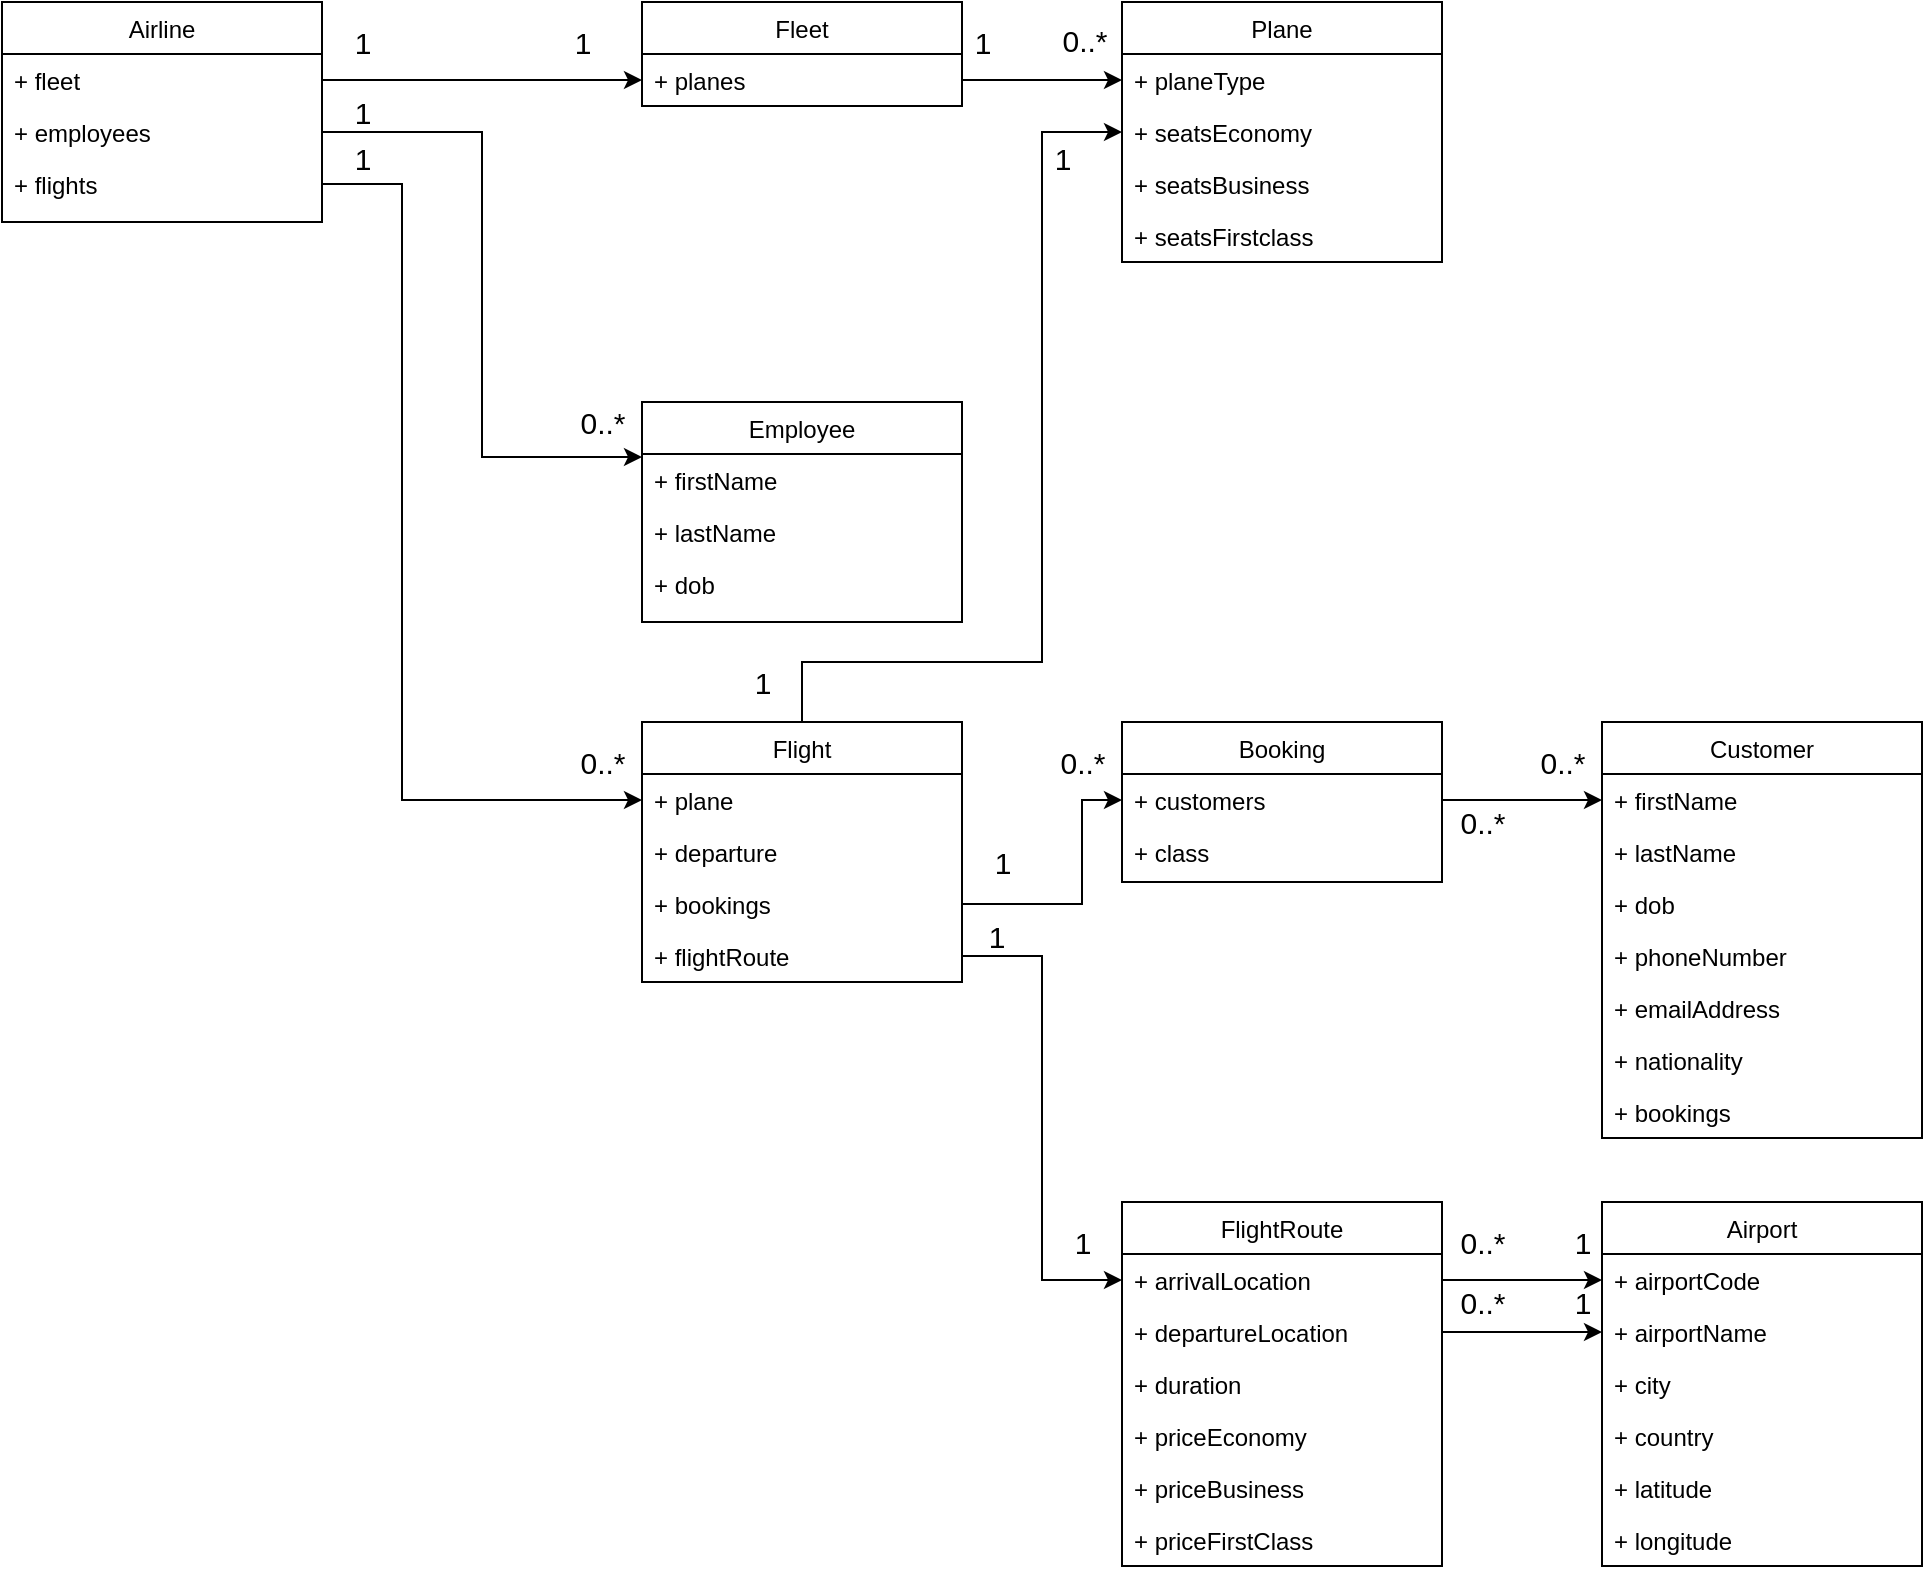 <mxfile version="14.7.4" type="embed"><diagram id="C5RBs43oDa-KdzZeNtuy" name="Page-1"><mxGraphModel dx="1096" dy="737" grid="1" gridSize="10" guides="1" tooltips="1" connect="1" arrows="1" fold="1" page="1" pageScale="1" pageWidth="2339" pageHeight="3300" math="0" shadow="0"><root><mxCell id="WIyWlLk6GJQsqaUBKTNV-0"/><mxCell id="WIyWlLk6GJQsqaUBKTNV-1" parent="WIyWlLk6GJQsqaUBKTNV-0"/><mxCell id="zkfFHV4jXpPFQw0GAbJ--17" value="Airline" style="swimlane;fontStyle=0;align=center;verticalAlign=top;childLayout=stackLayout;horizontal=1;startSize=26;horizontalStack=0;resizeParent=1;resizeLast=0;collapsible=1;marginBottom=0;rounded=0;shadow=0;strokeWidth=1;" parent="WIyWlLk6GJQsqaUBKTNV-1" vertex="1"><mxGeometry x="560" y="520" width="160" height="110" as="geometry"><mxRectangle x="560" y="520" width="160" height="26" as="alternateBounds"/></mxGeometry></mxCell><mxCell id="zkfFHV4jXpPFQw0GAbJ--20" value="+ fleet" style="text;align=left;verticalAlign=top;spacingLeft=4;spacingRight=4;overflow=hidden;rotatable=0;points=[[0,0.5],[1,0.5]];portConstraint=eastwest;rounded=0;shadow=0;html=0;" parent="zkfFHV4jXpPFQw0GAbJ--17" vertex="1"><mxGeometry y="26" width="160" height="26" as="geometry"/></mxCell><mxCell id="zkfFHV4jXpPFQw0GAbJ--21" value="+ employees" style="text;align=left;verticalAlign=top;spacingLeft=4;spacingRight=4;overflow=hidden;rotatable=0;points=[[0,0.5],[1,0.5]];portConstraint=eastwest;rounded=0;shadow=0;html=0;" parent="zkfFHV4jXpPFQw0GAbJ--17" vertex="1"><mxGeometry y="52" width="160" height="26" as="geometry"/></mxCell><mxCell id="zkfFHV4jXpPFQw0GAbJ--22" value="+ flights" style="text;align=left;verticalAlign=top;spacingLeft=4;spacingRight=4;overflow=hidden;rotatable=0;points=[[0,0.5],[1,0.5]];portConstraint=eastwest;rounded=0;shadow=0;html=0;" parent="zkfFHV4jXpPFQw0GAbJ--17" vertex="1"><mxGeometry y="78" width="160" height="26" as="geometry"/></mxCell><mxCell id="qUsb-Or9NkMAYd_KjXbj-0" value="Employee" style="swimlane;fontStyle=0;align=center;verticalAlign=top;childLayout=stackLayout;horizontal=1;startSize=26;horizontalStack=0;resizeParent=1;resizeLast=0;collapsible=1;marginBottom=0;rounded=0;shadow=0;strokeWidth=1;" parent="WIyWlLk6GJQsqaUBKTNV-1" vertex="1"><mxGeometry x="880" y="720" width="160" height="110" as="geometry"><mxRectangle x="230" y="140" width="160" height="26" as="alternateBounds"/></mxGeometry></mxCell><mxCell id="qUsb-Or9NkMAYd_KjXbj-1" value="+ firstName" style="text;align=left;verticalAlign=top;spacingLeft=4;spacingRight=4;overflow=hidden;rotatable=0;points=[[0,0.5],[1,0.5]];portConstraint=eastwest;" parent="qUsb-Or9NkMAYd_KjXbj-0" vertex="1"><mxGeometry y="26" width="160" height="26" as="geometry"/></mxCell><mxCell id="qUsb-Or9NkMAYd_KjXbj-2" value="+ lastName" style="text;align=left;verticalAlign=top;spacingLeft=4;spacingRight=4;overflow=hidden;rotatable=0;points=[[0,0.5],[1,0.5]];portConstraint=eastwest;rounded=0;shadow=0;html=0;" parent="qUsb-Or9NkMAYd_KjXbj-0" vertex="1"><mxGeometry y="52" width="160" height="26" as="geometry"/></mxCell><mxCell id="qUsb-Or9NkMAYd_KjXbj-3" value="+ dob" style="text;align=left;verticalAlign=top;spacingLeft=4;spacingRight=4;overflow=hidden;rotatable=0;points=[[0,0.5],[1,0.5]];portConstraint=eastwest;rounded=0;shadow=0;html=0;" parent="qUsb-Or9NkMAYd_KjXbj-0" vertex="1"><mxGeometry y="78" width="160" height="26" as="geometry"/></mxCell><mxCell id="qUsb-Or9NkMAYd_KjXbj-7" value="Fleet" style="swimlane;fontStyle=0;align=center;verticalAlign=top;childLayout=stackLayout;horizontal=1;startSize=26;horizontalStack=0;resizeParent=1;resizeLast=0;collapsible=1;marginBottom=0;rounded=0;shadow=0;strokeWidth=1;" parent="WIyWlLk6GJQsqaUBKTNV-1" vertex="1"><mxGeometry x="880" y="520" width="160" height="52" as="geometry"><mxRectangle x="230" y="140" width="160" height="26" as="alternateBounds"/></mxGeometry></mxCell><mxCell id="qUsb-Or9NkMAYd_KjXbj-8" value="+ planes" style="text;align=left;verticalAlign=top;spacingLeft=4;spacingRight=4;overflow=hidden;rotatable=0;points=[[0,0.5],[1,0.5]];portConstraint=eastwest;" parent="qUsb-Or9NkMAYd_KjXbj-7" vertex="1"><mxGeometry y="26" width="160" height="26" as="geometry"/></mxCell><mxCell id="qUsb-Or9NkMAYd_KjXbj-13" value="Plane" style="swimlane;fontStyle=0;align=center;verticalAlign=top;childLayout=stackLayout;horizontal=1;startSize=26;horizontalStack=0;resizeParent=1;resizeLast=0;collapsible=1;marginBottom=0;rounded=0;shadow=0;strokeWidth=1;" parent="WIyWlLk6GJQsqaUBKTNV-1" vertex="1"><mxGeometry x="1120" y="520" width="160" height="130" as="geometry"><mxRectangle x="230" y="140" width="160" height="26" as="alternateBounds"/></mxGeometry></mxCell><mxCell id="qUsb-Or9NkMAYd_KjXbj-14" value="+ planeType" style="text;align=left;verticalAlign=top;spacingLeft=4;spacingRight=4;overflow=hidden;rotatable=0;points=[[0,0.5],[1,0.5]];portConstraint=eastwest;" parent="qUsb-Or9NkMAYd_KjXbj-13" vertex="1"><mxGeometry y="26" width="160" height="26" as="geometry"/></mxCell><mxCell id="qUsb-Or9NkMAYd_KjXbj-15" value="+ seatsEconomy" style="text;align=left;verticalAlign=top;spacingLeft=4;spacingRight=4;overflow=hidden;rotatable=0;points=[[0,0.5],[1,0.5]];portConstraint=eastwest;rounded=0;shadow=0;html=0;" parent="qUsb-Or9NkMAYd_KjXbj-13" vertex="1"><mxGeometry y="52" width="160" height="26" as="geometry"/></mxCell><mxCell id="qUsb-Or9NkMAYd_KjXbj-16" value="+ seatsBusiness" style="text;align=left;verticalAlign=top;spacingLeft=4;spacingRight=4;overflow=hidden;rotatable=0;points=[[0,0.5],[1,0.5]];portConstraint=eastwest;rounded=0;shadow=0;html=0;" parent="qUsb-Or9NkMAYd_KjXbj-13" vertex="1"><mxGeometry y="78" width="160" height="26" as="geometry"/></mxCell><mxCell id="qUsb-Or9NkMAYd_KjXbj-17" value="+ seatsFirstclass" style="text;align=left;verticalAlign=top;spacingLeft=4;spacingRight=4;overflow=hidden;rotatable=0;points=[[0,0.5],[1,0.5]];portConstraint=eastwest;rounded=0;shadow=0;html=0;" parent="qUsb-Or9NkMAYd_KjXbj-13" vertex="1"><mxGeometry y="104" width="160" height="26" as="geometry"/></mxCell><mxCell id="qUsb-Or9NkMAYd_KjXbj-19" value="Booking" style="swimlane;fontStyle=0;align=center;verticalAlign=top;childLayout=stackLayout;horizontal=1;startSize=26;horizontalStack=0;resizeParent=1;resizeLast=0;collapsible=1;marginBottom=0;rounded=0;shadow=0;strokeWidth=1;" parent="WIyWlLk6GJQsqaUBKTNV-1" vertex="1"><mxGeometry x="1120" y="880" width="160" height="80" as="geometry"><mxRectangle x="230" y="140" width="160" height="26" as="alternateBounds"/></mxGeometry></mxCell><mxCell id="qUsb-Or9NkMAYd_KjXbj-40" value="+ customers" style="text;align=left;verticalAlign=top;spacingLeft=4;spacingRight=4;overflow=hidden;rotatable=0;points=[[0,0.5],[1,0.5]];portConstraint=eastwest;" parent="qUsb-Or9NkMAYd_KjXbj-19" vertex="1"><mxGeometry y="26" width="160" height="26" as="geometry"/></mxCell><mxCell id="qUsb-Or9NkMAYd_KjXbj-79" value="+ class" style="text;align=left;verticalAlign=top;spacingLeft=4;spacingRight=4;overflow=hidden;rotatable=0;points=[[0,0.5],[1,0.5]];portConstraint=eastwest;" parent="qUsb-Or9NkMAYd_KjXbj-19" vertex="1"><mxGeometry y="52" width="160" height="26" as="geometry"/></mxCell><mxCell id="qUsb-Or9NkMAYd_KjXbj-24" value="Customer" style="swimlane;fontStyle=0;align=center;verticalAlign=top;childLayout=stackLayout;horizontal=1;startSize=26;horizontalStack=0;resizeParent=1;resizeLast=0;collapsible=1;marginBottom=0;rounded=0;shadow=0;strokeWidth=1;" parent="WIyWlLk6GJQsqaUBKTNV-1" vertex="1"><mxGeometry x="1360" y="880" width="160" height="208" as="geometry"><mxRectangle x="230" y="140" width="160" height="26" as="alternateBounds"/></mxGeometry></mxCell><mxCell id="qUsb-Or9NkMAYd_KjXbj-32" value="+ firstName" style="text;align=left;verticalAlign=top;spacingLeft=4;spacingRight=4;overflow=hidden;rotatable=0;points=[[0,0.5],[1,0.5]];portConstraint=eastwest;" parent="qUsb-Or9NkMAYd_KjXbj-24" vertex="1"><mxGeometry y="26" width="160" height="26" as="geometry"/></mxCell><mxCell id="qUsb-Or9NkMAYd_KjXbj-33" value="+ lastName" style="text;align=left;verticalAlign=top;spacingLeft=4;spacingRight=4;overflow=hidden;rotatable=0;points=[[0,0.5],[1,0.5]];portConstraint=eastwest;" parent="qUsb-Or9NkMAYd_KjXbj-24" vertex="1"><mxGeometry y="52" width="160" height="26" as="geometry"/></mxCell><mxCell id="qUsb-Or9NkMAYd_KjXbj-34" value="+ dob" style="text;align=left;verticalAlign=top;spacingLeft=4;spacingRight=4;overflow=hidden;rotatable=0;points=[[0,0.5],[1,0.5]];portConstraint=eastwest;" parent="qUsb-Or9NkMAYd_KjXbj-24" vertex="1"><mxGeometry y="78" width="160" height="26" as="geometry"/></mxCell><mxCell id="qUsb-Or9NkMAYd_KjXbj-35" value="+ phoneNumber" style="text;align=left;verticalAlign=top;spacingLeft=4;spacingRight=4;overflow=hidden;rotatable=0;points=[[0,0.5],[1,0.5]];portConstraint=eastwest;" parent="qUsb-Or9NkMAYd_KjXbj-24" vertex="1"><mxGeometry y="104" width="160" height="26" as="geometry"/></mxCell><mxCell id="qUsb-Or9NkMAYd_KjXbj-37" value="+ emailAddress" style="text;align=left;verticalAlign=top;spacingLeft=4;spacingRight=4;overflow=hidden;rotatable=0;points=[[0,0.5],[1,0.5]];portConstraint=eastwest;" parent="qUsb-Or9NkMAYd_KjXbj-24" vertex="1"><mxGeometry y="130" width="160" height="26" as="geometry"/></mxCell><mxCell id="qUsb-Or9NkMAYd_KjXbj-39" value="+ nationality" style="text;align=left;verticalAlign=top;spacingLeft=4;spacingRight=4;overflow=hidden;rotatable=0;points=[[0,0.5],[1,0.5]];portConstraint=eastwest;" parent="qUsb-Or9NkMAYd_KjXbj-24" vertex="1"><mxGeometry y="156" width="160" height="26" as="geometry"/></mxCell><mxCell id="qUsb-Or9NkMAYd_KjXbj-36" value="+ bookings" style="text;align=left;verticalAlign=top;spacingLeft=4;spacingRight=4;overflow=hidden;rotatable=0;points=[[0,0.5],[1,0.5]];portConstraint=eastwest;" parent="qUsb-Or9NkMAYd_KjXbj-24" vertex="1"><mxGeometry y="182" width="160" height="26" as="geometry"/></mxCell><mxCell id="qUsb-Or9NkMAYd_KjXbj-80" style="edgeStyle=orthogonalEdgeStyle;rounded=0;orthogonalLoop=1;jettySize=auto;html=1;entryX=0;entryY=0.5;entryDx=0;entryDy=0;fontSize=15;" parent="WIyWlLk6GJQsqaUBKTNV-1" source="qUsb-Or9NkMAYd_KjXbj-25" target="qUsb-Or9NkMAYd_KjXbj-15" edge="1"><mxGeometry relative="1" as="geometry"><Array as="points"><mxPoint x="960" y="850"/><mxPoint x="1080" y="850"/><mxPoint x="1080" y="585"/></Array></mxGeometry></mxCell><mxCell id="qUsb-Or9NkMAYd_KjXbj-25" value="Flight" style="swimlane;fontStyle=0;align=center;verticalAlign=top;childLayout=stackLayout;horizontal=1;startSize=26;horizontalStack=0;resizeParent=1;resizeLast=0;collapsible=1;marginBottom=0;rounded=0;shadow=0;strokeWidth=1;" parent="WIyWlLk6GJQsqaUBKTNV-1" vertex="1"><mxGeometry x="880" y="880" width="160" height="130" as="geometry"><mxRectangle x="230" y="140" width="160" height="26" as="alternateBounds"/></mxGeometry></mxCell><mxCell id="qUsb-Or9NkMAYd_KjXbj-28" value="+ plane" style="text;align=left;verticalAlign=top;spacingLeft=4;spacingRight=4;overflow=hidden;rotatable=0;points=[[0,0.5],[1,0.5]];portConstraint=eastwest;" parent="qUsb-Or9NkMAYd_KjXbj-25" vertex="1"><mxGeometry y="26" width="160" height="26" as="geometry"/></mxCell><mxCell id="qUsb-Or9NkMAYd_KjXbj-81" value="+ departure" style="text;align=left;verticalAlign=top;spacingLeft=4;spacingRight=4;overflow=hidden;rotatable=0;points=[[0,0.5],[1,0.5]];portConstraint=eastwest;" parent="qUsb-Or9NkMAYd_KjXbj-25" vertex="1"><mxGeometry y="52" width="160" height="26" as="geometry"/></mxCell><mxCell id="qUsb-Or9NkMAYd_KjXbj-30" value="+ bookings" style="text;align=left;verticalAlign=top;spacingLeft=4;spacingRight=4;overflow=hidden;rotatable=0;points=[[0,0.5],[1,0.5]];portConstraint=eastwest;" parent="qUsb-Or9NkMAYd_KjXbj-25" vertex="1"><mxGeometry y="78" width="160" height="26" as="geometry"/></mxCell><mxCell id="qUsb-Or9NkMAYd_KjXbj-31" value="+ flightRoute" style="text;align=left;verticalAlign=top;spacingLeft=4;spacingRight=4;overflow=hidden;rotatable=0;points=[[0,0.5],[1,0.5]];portConstraint=eastwest;" parent="qUsb-Or9NkMAYd_KjXbj-25" vertex="1"><mxGeometry y="104" width="160" height="26" as="geometry"/></mxCell><mxCell id="qUsb-Or9NkMAYd_KjXbj-26" value="FlightRoute" style="swimlane;fontStyle=0;align=center;verticalAlign=top;childLayout=stackLayout;horizontal=1;startSize=26;horizontalStack=0;resizeParent=1;resizeLast=0;collapsible=1;marginBottom=0;rounded=0;shadow=0;strokeWidth=1;" parent="WIyWlLk6GJQsqaUBKTNV-1" vertex="1"><mxGeometry x="1120" y="1120" width="160" height="182" as="geometry"><mxRectangle x="230" y="140" width="160" height="26" as="alternateBounds"/></mxGeometry></mxCell><mxCell id="qUsb-Or9NkMAYd_KjXbj-41" value="+ arrivalLocation" style="text;align=left;verticalAlign=top;spacingLeft=4;spacingRight=4;overflow=hidden;rotatable=0;points=[[0,0.5],[1,0.5]];portConstraint=eastwest;" parent="qUsb-Or9NkMAYd_KjXbj-26" vertex="1"><mxGeometry y="26" width="160" height="26" as="geometry"/></mxCell><mxCell id="qUsb-Or9NkMAYd_KjXbj-42" value="+ departureLocation" style="text;align=left;verticalAlign=top;spacingLeft=4;spacingRight=4;overflow=hidden;rotatable=0;points=[[0,0.5],[1,0.5]];portConstraint=eastwest;" parent="qUsb-Or9NkMAYd_KjXbj-26" vertex="1"><mxGeometry y="52" width="160" height="26" as="geometry"/></mxCell><mxCell id="qUsb-Or9NkMAYd_KjXbj-43" value="+ duration" style="text;align=left;verticalAlign=top;spacingLeft=4;spacingRight=4;overflow=hidden;rotatable=0;points=[[0,0.5],[1,0.5]];portConstraint=eastwest;" parent="qUsb-Or9NkMAYd_KjXbj-26" vertex="1"><mxGeometry y="78" width="160" height="26" as="geometry"/></mxCell><mxCell id="0" value="+ priceEconomy" style="text;align=left;verticalAlign=top;spacingLeft=4;spacingRight=4;overflow=hidden;rotatable=0;points=[[0,0.5],[1,0.5]];portConstraint=eastwest;" vertex="1" parent="qUsb-Or9NkMAYd_KjXbj-26"><mxGeometry y="104" width="160" height="26" as="geometry"/></mxCell><mxCell id="qUsb-Or9NkMAYd_KjXbj-44" value="+ priceBusiness" style="text;align=left;verticalAlign=top;spacingLeft=4;spacingRight=4;overflow=hidden;rotatable=0;points=[[0,0.5],[1,0.5]];portConstraint=eastwest;" parent="qUsb-Or9NkMAYd_KjXbj-26" vertex="1"><mxGeometry y="130" width="160" height="26" as="geometry"/></mxCell><mxCell id="1" value="+ priceFirstClass" style="text;align=left;verticalAlign=top;spacingLeft=4;spacingRight=4;overflow=hidden;rotatable=0;points=[[0,0.5],[1,0.5]];portConstraint=eastwest;" vertex="1" parent="qUsb-Or9NkMAYd_KjXbj-26"><mxGeometry y="156" width="160" height="26" as="geometry"/></mxCell><mxCell id="qUsb-Or9NkMAYd_KjXbj-27" value="Airport" style="swimlane;fontStyle=0;align=center;verticalAlign=top;childLayout=stackLayout;horizontal=1;startSize=26;horizontalStack=0;resizeParent=1;resizeLast=0;collapsible=1;marginBottom=0;rounded=0;shadow=0;strokeWidth=1;" parent="WIyWlLk6GJQsqaUBKTNV-1" vertex="1"><mxGeometry x="1360" y="1120" width="160" height="182" as="geometry"><mxRectangle x="230" y="140" width="160" height="26" as="alternateBounds"/></mxGeometry></mxCell><mxCell id="qUsb-Or9NkMAYd_KjXbj-45" value="+ airportCode" style="text;align=left;verticalAlign=top;spacingLeft=4;spacingRight=4;overflow=hidden;rotatable=0;points=[[0,0.5],[1,0.5]];portConstraint=eastwest;" parent="qUsb-Or9NkMAYd_KjXbj-27" vertex="1"><mxGeometry y="26" width="160" height="26" as="geometry"/></mxCell><mxCell id="qUsb-Or9NkMAYd_KjXbj-46" value="+ airportName" style="text;align=left;verticalAlign=top;spacingLeft=4;spacingRight=4;overflow=hidden;rotatable=0;points=[[0,0.5],[1,0.5]];portConstraint=eastwest;" parent="qUsb-Or9NkMAYd_KjXbj-27" vertex="1"><mxGeometry y="52" width="160" height="26" as="geometry"/></mxCell><mxCell id="qUsb-Or9NkMAYd_KjXbj-47" value="+ city" style="text;align=left;verticalAlign=top;spacingLeft=4;spacingRight=4;overflow=hidden;rotatable=0;points=[[0,0.5],[1,0.5]];portConstraint=eastwest;" parent="qUsb-Or9NkMAYd_KjXbj-27" vertex="1"><mxGeometry y="78" width="160" height="26" as="geometry"/></mxCell><mxCell id="qUsb-Or9NkMAYd_KjXbj-48" value="+ country" style="text;align=left;verticalAlign=top;spacingLeft=4;spacingRight=4;overflow=hidden;rotatable=0;points=[[0,0.5],[1,0.5]];portConstraint=eastwest;" parent="qUsb-Or9NkMAYd_KjXbj-27" vertex="1"><mxGeometry y="104" width="160" height="26" as="geometry"/></mxCell><mxCell id="qUsb-Or9NkMAYd_KjXbj-49" value="+ latitude" style="text;align=left;verticalAlign=top;spacingLeft=4;spacingRight=4;overflow=hidden;rotatable=0;points=[[0,0.5],[1,0.5]];portConstraint=eastwest;" parent="qUsb-Or9NkMAYd_KjXbj-27" vertex="1"><mxGeometry y="130" width="160" height="26" as="geometry"/></mxCell><mxCell id="qUsb-Or9NkMAYd_KjXbj-50" value="+ longitude" style="text;align=left;verticalAlign=top;spacingLeft=4;spacingRight=4;overflow=hidden;rotatable=0;points=[[0,0.5],[1,0.5]];portConstraint=eastwest;" parent="qUsb-Or9NkMAYd_KjXbj-27" vertex="1"><mxGeometry y="156" width="160" height="26" as="geometry"/></mxCell><mxCell id="qUsb-Or9NkMAYd_KjXbj-51" style="edgeStyle=orthogonalEdgeStyle;rounded=0;orthogonalLoop=1;jettySize=auto;html=1;entryX=0;entryY=0.5;entryDx=0;entryDy=0;exitX=1;exitY=0.5;exitDx=0;exitDy=0;" parent="WIyWlLk6GJQsqaUBKTNV-1" source="zkfFHV4jXpPFQw0GAbJ--20" target="qUsb-Or9NkMAYd_KjXbj-8" edge="1"><mxGeometry relative="1" as="geometry"/></mxCell><mxCell id="qUsb-Or9NkMAYd_KjXbj-52" value="1" style="edgeLabel;html=1;align=center;verticalAlign=middle;resizable=0;points=[];fontSize=15;labelBackgroundColor=none;" parent="qUsb-Or9NkMAYd_KjXbj-51" vertex="1" connectable="0"><mxGeometry x="0.263" y="-3" relative="1" as="geometry"><mxPoint x="29" y="-22" as="offset"/></mxGeometry></mxCell><mxCell id="qUsb-Or9NkMAYd_KjXbj-53" value="1" style="edgeLabel;html=1;align=center;verticalAlign=middle;resizable=0;points=[];fontSize=15;labelBackgroundColor=none;" parent="WIyWlLk6GJQsqaUBKTNV-1" vertex="1" connectable="0"><mxGeometry x="740.003" y="540" as="geometry"/></mxCell><mxCell id="qUsb-Or9NkMAYd_KjXbj-54" style="edgeStyle=orthogonalEdgeStyle;rounded=0;orthogonalLoop=1;jettySize=auto;html=1;entryX=0;entryY=0.5;entryDx=0;entryDy=0;fontSize=15;" parent="WIyWlLk6GJQsqaUBKTNV-1" source="qUsb-Or9NkMAYd_KjXbj-8" target="qUsb-Or9NkMAYd_KjXbj-14" edge="1"><mxGeometry relative="1" as="geometry"/></mxCell><mxCell id="qUsb-Or9NkMAYd_KjXbj-55" value="1" style="edgeLabel;html=1;align=center;verticalAlign=middle;resizable=0;points=[];fontSize=15;labelBackgroundColor=none;" parent="WIyWlLk6GJQsqaUBKTNV-1" vertex="1" connectable="0"><mxGeometry x="1050.003" y="540" as="geometry"/></mxCell><mxCell id="qUsb-Or9NkMAYd_KjXbj-56" value="0..*" style="edgeLabel;html=1;align=center;verticalAlign=middle;resizable=0;points=[];fontSize=15;labelBackgroundColor=none;" parent="WIyWlLk6GJQsqaUBKTNV-1" vertex="1" connectable="0"><mxGeometry x="1100.003" y="540" as="geometry"><mxPoint x="1" y="-1" as="offset"/></mxGeometry></mxCell><mxCell id="qUsb-Or9NkMAYd_KjXbj-57" style="edgeStyle=orthogonalEdgeStyle;rounded=0;orthogonalLoop=1;jettySize=auto;html=1;entryX=0;entryY=0.25;entryDx=0;entryDy=0;fontSize=15;" parent="WIyWlLk6GJQsqaUBKTNV-1" source="zkfFHV4jXpPFQw0GAbJ--21" target="qUsb-Or9NkMAYd_KjXbj-0" edge="1"><mxGeometry relative="1" as="geometry"/></mxCell><mxCell id="qUsb-Or9NkMAYd_KjXbj-58" value="1" style="edgeLabel;html=1;align=center;verticalAlign=middle;resizable=0;points=[];fontSize=15;labelBackgroundColor=none;" parent="WIyWlLk6GJQsqaUBKTNV-1" vertex="1" connectable="0"><mxGeometry x="740.003" y="575" as="geometry"/></mxCell><mxCell id="qUsb-Or9NkMAYd_KjXbj-59" value="0..*" style="edgeLabel;html=1;align=center;verticalAlign=middle;resizable=0;points=[];fontSize=15;labelBackgroundColor=none;" parent="WIyWlLk6GJQsqaUBKTNV-1" vertex="1" connectable="0"><mxGeometry x="860.003" y="730" as="geometry"/></mxCell><mxCell id="qUsb-Or9NkMAYd_KjXbj-60" style="edgeStyle=orthogonalEdgeStyle;rounded=0;orthogonalLoop=1;jettySize=auto;html=1;entryX=0;entryY=0.5;entryDx=0;entryDy=0;fontSize=15;" parent="WIyWlLk6GJQsqaUBKTNV-1" source="zkfFHV4jXpPFQw0GAbJ--22" target="qUsb-Or9NkMAYd_KjXbj-28" edge="1"><mxGeometry relative="1" as="geometry"><Array as="points"><mxPoint x="760" y="611"/><mxPoint x="760" y="919"/></Array></mxGeometry></mxCell><mxCell id="qUsb-Or9NkMAYd_KjXbj-61" value="1" style="edgeLabel;html=1;align=center;verticalAlign=middle;resizable=0;points=[];fontSize=15;labelBackgroundColor=none;" parent="WIyWlLk6GJQsqaUBKTNV-1" vertex="1" connectable="0"><mxGeometry x="740.003" y="598" as="geometry"/></mxCell><mxCell id="qUsb-Or9NkMAYd_KjXbj-62" value="0..*" style="edgeLabel;html=1;align=center;verticalAlign=middle;resizable=0;points=[];fontSize=15;labelBackgroundColor=none;" parent="WIyWlLk6GJQsqaUBKTNV-1" vertex="1" connectable="0"><mxGeometry x="860.003" y="900" as="geometry"/></mxCell><mxCell id="qUsb-Or9NkMAYd_KjXbj-64" style="edgeStyle=orthogonalEdgeStyle;rounded=0;orthogonalLoop=1;jettySize=auto;html=1;entryX=0;entryY=0.5;entryDx=0;entryDy=0;fontSize=15;" parent="WIyWlLk6GJQsqaUBKTNV-1" source="qUsb-Or9NkMAYd_KjXbj-30" edge="1"><mxGeometry relative="1" as="geometry"><mxPoint x="1120" y="919" as="targetPoint"/><Array as="points"><mxPoint x="1100" y="971"/><mxPoint x="1100" y="919"/></Array></mxGeometry></mxCell><mxCell id="qUsb-Or9NkMAYd_KjXbj-65" style="edgeStyle=orthogonalEdgeStyle;rounded=0;orthogonalLoop=1;jettySize=auto;html=1;entryX=0;entryY=0.5;entryDx=0;entryDy=0;fontSize=15;" parent="WIyWlLk6GJQsqaUBKTNV-1" source="qUsb-Or9NkMAYd_KjXbj-31" target="qUsb-Or9NkMAYd_KjXbj-41" edge="1"><mxGeometry relative="1" as="geometry"/></mxCell><mxCell id="qUsb-Or9NkMAYd_KjXbj-66" style="edgeStyle=orthogonalEdgeStyle;rounded=0;orthogonalLoop=1;jettySize=auto;html=1;entryX=0;entryY=0.5;entryDx=0;entryDy=0;fontSize=15;" parent="WIyWlLk6GJQsqaUBKTNV-1" source="qUsb-Or9NkMAYd_KjXbj-40" target="qUsb-Or9NkMAYd_KjXbj-32" edge="1"><mxGeometry relative="1" as="geometry"/></mxCell><mxCell id="qUsb-Or9NkMAYd_KjXbj-67" style="edgeStyle=orthogonalEdgeStyle;rounded=0;orthogonalLoop=1;jettySize=auto;html=1;entryX=0;entryY=0.5;entryDx=0;entryDy=0;fontSize=15;" parent="WIyWlLk6GJQsqaUBKTNV-1" source="qUsb-Or9NkMAYd_KjXbj-41" target="qUsb-Or9NkMAYd_KjXbj-45" edge="1"><mxGeometry relative="1" as="geometry"/></mxCell><mxCell id="qUsb-Or9NkMAYd_KjXbj-68" style="edgeStyle=orthogonalEdgeStyle;rounded=0;orthogonalLoop=1;jettySize=auto;html=1;entryX=0;entryY=0.5;entryDx=0;entryDy=0;fontSize=15;" parent="WIyWlLk6GJQsqaUBKTNV-1" source="qUsb-Or9NkMAYd_KjXbj-42" target="qUsb-Or9NkMAYd_KjXbj-46" edge="1"><mxGeometry relative="1" as="geometry"/></mxCell><mxCell id="qUsb-Or9NkMAYd_KjXbj-69" value="0..*" style="edgeLabel;html=1;align=center;verticalAlign=middle;resizable=0;points=[];fontSize=15;labelBackgroundColor=none;" parent="WIyWlLk6GJQsqaUBKTNV-1" vertex="1" connectable="0"><mxGeometry x="1100.003" y="900" as="geometry"/></mxCell><mxCell id="qUsb-Or9NkMAYd_KjXbj-70" value="1" style="edgeLabel;html=1;align=center;verticalAlign=middle;resizable=0;points=[];fontSize=15;labelBackgroundColor=none;" parent="WIyWlLk6GJQsqaUBKTNV-1" vertex="1" connectable="0"><mxGeometry x="1060.003" y="950" as="geometry"/></mxCell><mxCell id="qUsb-Or9NkMAYd_KjXbj-71" value="0..*" style="edgeLabel;html=1;align=center;verticalAlign=middle;resizable=0;points=[];fontSize=15;labelBackgroundColor=none;" parent="WIyWlLk6GJQsqaUBKTNV-1" vertex="1" connectable="0"><mxGeometry x="1300.003" y="930" as="geometry"/></mxCell><mxCell id="qUsb-Or9NkMAYd_KjXbj-73" value="1" style="edgeLabel;html=1;align=center;verticalAlign=middle;resizable=0;points=[];fontSize=15;labelBackgroundColor=none;" parent="WIyWlLk6GJQsqaUBKTNV-1" vertex="1" connectable="0"><mxGeometry x="1060.003" y="984" as="geometry"><mxPoint x="-3" y="3" as="offset"/></mxGeometry></mxCell><mxCell id="qUsb-Or9NkMAYd_KjXbj-74" value="1" style="edgeLabel;html=1;align=center;verticalAlign=middle;resizable=0;points=[];fontSize=15;labelBackgroundColor=none;" parent="WIyWlLk6GJQsqaUBKTNV-1" vertex="1" connectable="0"><mxGeometry x="1100.003" y="1140" as="geometry"/></mxCell><mxCell id="qUsb-Or9NkMAYd_KjXbj-75" value="1" style="edgeLabel;html=1;align=center;verticalAlign=middle;resizable=0;points=[];fontSize=15;labelBackgroundColor=none;" parent="WIyWlLk6GJQsqaUBKTNV-1" vertex="1" connectable="0"><mxGeometry x="1350.003" y="1140" as="geometry"/></mxCell><mxCell id="qUsb-Or9NkMAYd_KjXbj-76" value="1" style="edgeLabel;html=1;align=center;verticalAlign=middle;resizable=0;points=[];fontSize=15;labelBackgroundColor=none;" parent="WIyWlLk6GJQsqaUBKTNV-1" vertex="1" connectable="0"><mxGeometry x="1350.003" y="1170" as="geometry"/></mxCell><mxCell id="qUsb-Or9NkMAYd_KjXbj-77" value="0..*" style="edgeLabel;html=1;align=center;verticalAlign=middle;resizable=0;points=[];fontSize=15;labelBackgroundColor=none;" parent="WIyWlLk6GJQsqaUBKTNV-1" vertex="1" connectable="0"><mxGeometry x="1300.003" y="1140" as="geometry"/></mxCell><mxCell id="qUsb-Or9NkMAYd_KjXbj-78" value="0..*" style="edgeLabel;html=1;align=center;verticalAlign=middle;resizable=0;points=[];fontSize=15;labelBackgroundColor=none;" parent="WIyWlLk6GJQsqaUBKTNV-1" vertex="1" connectable="0"><mxGeometry x="1300.003" y="1170" as="geometry"/></mxCell><mxCell id="qUsb-Or9NkMAYd_KjXbj-82" value="1" style="edgeLabel;html=1;align=center;verticalAlign=middle;resizable=0;points=[];fontSize=15;labelBackgroundColor=none;" parent="WIyWlLk6GJQsqaUBKTNV-1" vertex="1" connectable="0"><mxGeometry x="1090.003" y="598" as="geometry"/></mxCell><mxCell id="qUsb-Or9NkMAYd_KjXbj-83" value="1" style="edgeLabel;html=1;align=center;verticalAlign=middle;resizable=0;points=[];fontSize=15;labelBackgroundColor=none;" parent="WIyWlLk6GJQsqaUBKTNV-1" vertex="1" connectable="0"><mxGeometry x="940.003" y="860" as="geometry"/></mxCell><mxCell id="qUsb-Or9NkMAYd_KjXbj-84" value="0..*" style="edgeLabel;html=1;align=center;verticalAlign=middle;resizable=0;points=[];fontSize=15;labelBackgroundColor=none;" parent="WIyWlLk6GJQsqaUBKTNV-1" vertex="1" connectable="0"><mxGeometry x="1340.003" y="900" as="geometry"/></mxCell></root></mxGraphModel></diagram></mxfile>